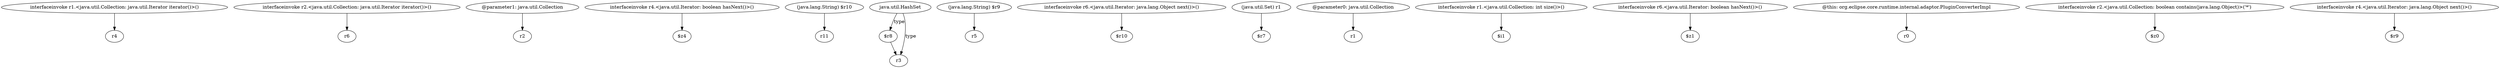digraph g {
0[label="interfaceinvoke r1.<java.util.Collection: java.util.Iterator iterator()>()"]
1[label="r4"]
0->1[label=""]
2[label="interfaceinvoke r2.<java.util.Collection: java.util.Iterator iterator()>()"]
3[label="r6"]
2->3[label=""]
4[label="@parameter1: java.util.Collection"]
5[label="r2"]
4->5[label=""]
6[label="interfaceinvoke r4.<java.util.Iterator: boolean hasNext()>()"]
7[label="$z4"]
6->7[label=""]
8[label="(java.lang.String) $r10"]
9[label="r11"]
8->9[label=""]
10[label="java.util.HashSet"]
11[label="$r8"]
10->11[label="type"]
12[label="(java.lang.String) $r9"]
13[label="r5"]
12->13[label=""]
14[label="interfaceinvoke r6.<java.util.Iterator: java.lang.Object next()>()"]
15[label="$r10"]
14->15[label=""]
16[label="(java.util.Set) r1"]
17[label="$r7"]
16->17[label=""]
18[label="r3"]
10->18[label="type"]
19[label="@parameter0: java.util.Collection"]
20[label="r1"]
19->20[label=""]
21[label="interfaceinvoke r1.<java.util.Collection: int size()>()"]
22[label="$i1"]
21->22[label=""]
23[label="interfaceinvoke r6.<java.util.Iterator: boolean hasNext()>()"]
24[label="$z1"]
23->24[label=""]
11->18[label=""]
25[label="@this: org.eclipse.core.runtime.internal.adaptor.PluginConverterImpl"]
26[label="r0"]
25->26[label=""]
27[label="interfaceinvoke r2.<java.util.Collection: boolean contains(java.lang.Object)>('*')"]
28[label="$z0"]
27->28[label=""]
29[label="interfaceinvoke r4.<java.util.Iterator: java.lang.Object next()>()"]
30[label="$r9"]
29->30[label=""]
}